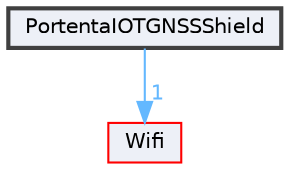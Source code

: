 digraph "PortentaIOTGNSSShield"
{
 // LATEX_PDF_SIZE
  bgcolor="transparent";
  edge [fontname=Helvetica,fontsize=10,labelfontname=Helvetica,labelfontsize=10];
  node [fontname=Helvetica,fontsize=10,shape=box,height=0.2,width=0.4];
  compound=true
  dir_2e559ecce4cae179729841eb70e63281 [label="PortentaIOTGNSSShield", fillcolor="#edf0f7", color="grey25", style="filled,bold", URL="dir_2e559ecce4cae179729841eb70e63281.html",tooltip=""];
  dir_4379d07e890c5d00c2306c0e0698362a [label="Wifi", fillcolor="#edf0f7", color="red", style="filled", URL="dir_4379d07e890c5d00c2306c0e0698362a.html",tooltip=""];
  dir_2e559ecce4cae179729841eb70e63281->dir_4379d07e890c5d00c2306c0e0698362a [headlabel="1", labeldistance=1.5 headhref="dir_000242_000357.html" href="dir_000242_000357.html" color="steelblue1" fontcolor="steelblue1"];
}
